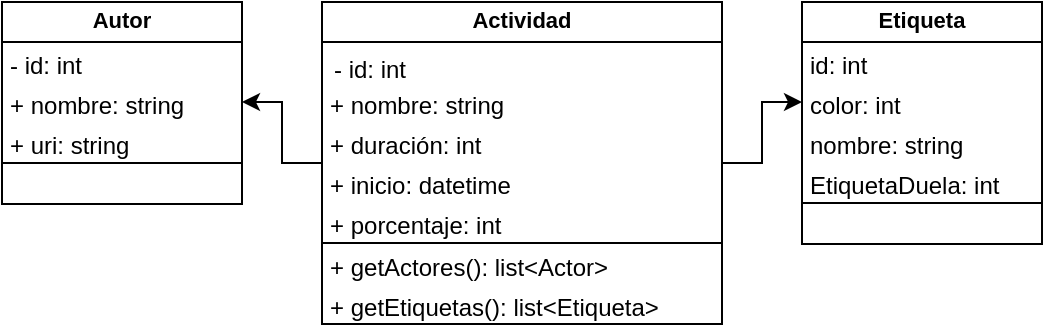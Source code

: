 <mxfile version="15.2.7" type="device"><diagram id="A7nVZpLKOJ8nXGE1pCge" name="Página-1"><mxGraphModel dx="443" dy="343" grid="1" gridSize="10" guides="1" tooltips="1" connect="1" arrows="1" fold="1" page="1" pageScale="1" pageWidth="827" pageHeight="1169" math="0" shadow="0"><root><mxCell id="0"/><mxCell id="1" parent="0"/><mxCell id="ap_nIIx0b0ZJ9wgXpa7f-1" value="Autor" style="swimlane;fontStyle=1;align=center;verticalAlign=top;childLayout=stackLayout;horizontal=1;startSize=20;horizontalStack=0;resizeParent=1;resizeParentMax=0;resizeLast=0;collapsible=1;marginBottom=0;fontSize=11;spacing=-2;" vertex="1" parent="1"><mxGeometry x="160" y="40" width="120" height="101" as="geometry"/></mxCell><mxCell id="ap_nIIx0b0ZJ9wgXpa7f-32" value="- id: int" style="text;strokeColor=none;fillColor=none;align=left;verticalAlign=top;spacingLeft=4;spacingRight=4;overflow=hidden;rotatable=0;points=[[0,0.5],[1,0.5]];portConstraint=eastwest;fontStyle=0;fontSize=12;spacing=0;" vertex="1" parent="ap_nIIx0b0ZJ9wgXpa7f-1"><mxGeometry y="20" width="120" height="20" as="geometry"/></mxCell><mxCell id="ap_nIIx0b0ZJ9wgXpa7f-34" value="+ nombre: string" style="text;strokeColor=none;fillColor=none;align=left;verticalAlign=top;spacingLeft=4;spacingRight=4;overflow=hidden;rotatable=0;points=[[0,0.5],[1,0.5]];portConstraint=eastwest;fontSize=12;spacing=0;" vertex="1" parent="ap_nIIx0b0ZJ9wgXpa7f-1"><mxGeometry y="40" width="120" height="20" as="geometry"/></mxCell><mxCell id="ap_nIIx0b0ZJ9wgXpa7f-33" value="+ uri: string" style="text;strokeColor=none;fillColor=none;align=left;verticalAlign=top;spacingLeft=4;spacingRight=4;overflow=hidden;rotatable=0;points=[[0,0.5],[1,0.5]];portConstraint=eastwest;fontSize=12;spacing=0;" vertex="1" parent="ap_nIIx0b0ZJ9wgXpa7f-1"><mxGeometry y="60" width="120" height="20" as="geometry"/></mxCell><mxCell id="ap_nIIx0b0ZJ9wgXpa7f-4" value="" style="line;strokeWidth=1;fillColor=none;align=left;verticalAlign=middle;spacingTop=-1;spacingLeft=3;spacingRight=3;rotatable=0;labelPosition=right;points=[];portConstraint=eastwest;" vertex="1" parent="ap_nIIx0b0ZJ9wgXpa7f-1"><mxGeometry y="80" width="120" height="1" as="geometry"/></mxCell><mxCell id="ap_nIIx0b0ZJ9wgXpa7f-5" value=" " style="text;strokeColor=none;fillColor=none;align=left;verticalAlign=top;spacingLeft=4;spacingRight=4;overflow=hidden;rotatable=0;points=[[0,0.5],[1,0.5]];portConstraint=eastwest;spacing=0;" vertex="1" parent="ap_nIIx0b0ZJ9wgXpa7f-1"><mxGeometry y="81" width="120" height="20" as="geometry"/></mxCell><mxCell id="ap_nIIx0b0ZJ9wgXpa7f-64" style="edgeStyle=orthogonalEdgeStyle;rounded=0;orthogonalLoop=1;jettySize=auto;html=1;entryX=1;entryY=0.5;entryDx=0;entryDy=0;" edge="1" parent="1" source="ap_nIIx0b0ZJ9wgXpa7f-13" target="ap_nIIx0b0ZJ9wgXpa7f-34"><mxGeometry relative="1" as="geometry"/></mxCell><mxCell id="ap_nIIx0b0ZJ9wgXpa7f-65" style="edgeStyle=orthogonalEdgeStyle;rounded=0;orthogonalLoop=1;jettySize=auto;html=1;entryX=0;entryY=0.5;entryDx=0;entryDy=0;" edge="1" parent="1" source="ap_nIIx0b0ZJ9wgXpa7f-13" target="ap_nIIx0b0ZJ9wgXpa7f-38"><mxGeometry relative="1" as="geometry"/></mxCell><mxCell id="ap_nIIx0b0ZJ9wgXpa7f-13" value="Actividad" style="swimlane;fontStyle=1;align=center;verticalAlign=top;childLayout=stackLayout;horizontal=1;startSize=20;horizontalStack=0;resizeParent=1;resizeParentMax=0;resizeLast=0;collapsible=1;marginBottom=0;fontSize=11;spacing=-2;" vertex="1" parent="1"><mxGeometry x="320" y="40" width="200" height="161" as="geometry"/></mxCell><mxCell id="ap_nIIx0b0ZJ9wgXpa7f-40" value="- id: int" style="text;strokeColor=none;fillColor=none;align=left;verticalAlign=top;spacingLeft=4;spacingRight=4;overflow=hidden;rotatable=0;points=[[0,0.5],[1,0.5]];portConstraint=eastwest;fontStyle=0;fontSize=12;" vertex="1" parent="ap_nIIx0b0ZJ9wgXpa7f-13"><mxGeometry y="20" width="200" height="20" as="geometry"/></mxCell><mxCell id="ap_nIIx0b0ZJ9wgXpa7f-41" value="+ nombre: string" style="text;strokeColor=none;fillColor=none;align=left;verticalAlign=top;spacingLeft=4;spacingRight=4;overflow=hidden;rotatable=0;points=[[0,0.5],[1,0.5]];portConstraint=eastwest;fontSize=12;spacing=0;" vertex="1" parent="ap_nIIx0b0ZJ9wgXpa7f-13"><mxGeometry y="40" width="200" height="20" as="geometry"/></mxCell><mxCell id="ap_nIIx0b0ZJ9wgXpa7f-43" value="+ duración: int" style="text;strokeColor=none;fillColor=none;align=left;verticalAlign=top;spacingLeft=4;spacingRight=4;overflow=hidden;rotatable=0;points=[[0,0.5],[1,0.5]];portConstraint=eastwest;fontSize=12;spacing=0;" vertex="1" parent="ap_nIIx0b0ZJ9wgXpa7f-13"><mxGeometry y="60" width="200" height="20" as="geometry"/></mxCell><mxCell id="ap_nIIx0b0ZJ9wgXpa7f-42" value="+ inicio: datetime" style="text;strokeColor=none;fillColor=none;align=left;verticalAlign=top;spacingLeft=4;spacingRight=4;overflow=hidden;rotatable=0;points=[[0,0.5],[1,0.5]];portConstraint=eastwest;fontSize=12;spacing=0;" vertex="1" parent="ap_nIIx0b0ZJ9wgXpa7f-13"><mxGeometry y="80" width="200" height="20" as="geometry"/></mxCell><mxCell id="ap_nIIx0b0ZJ9wgXpa7f-44" value="+ porcentaje: int" style="text;strokeColor=none;fillColor=none;align=left;verticalAlign=top;spacingLeft=4;spacingRight=4;overflow=hidden;rotatable=0;points=[[0,0.5],[1,0.5]];portConstraint=eastwest;fontSize=12;spacing=0;" vertex="1" parent="ap_nIIx0b0ZJ9wgXpa7f-13"><mxGeometry y="100" width="200" height="20" as="geometry"/></mxCell><mxCell id="ap_nIIx0b0ZJ9wgXpa7f-16" value="" style="line;strokeWidth=1;fillColor=none;align=left;verticalAlign=middle;spacingTop=-1;spacingLeft=3;spacingRight=3;rotatable=0;labelPosition=right;points=[];portConstraint=eastwest;" vertex="1" parent="ap_nIIx0b0ZJ9wgXpa7f-13"><mxGeometry y="120" width="200" height="1" as="geometry"/></mxCell><mxCell id="ap_nIIx0b0ZJ9wgXpa7f-61" value="+ getActores(): list&lt;Actor&gt;" style="text;strokeColor=none;fillColor=none;align=left;verticalAlign=top;spacingLeft=4;spacingRight=4;overflow=hidden;rotatable=0;points=[[0,0.5],[1,0.5]];portConstraint=eastwest;spacing=0;" vertex="1" parent="ap_nIIx0b0ZJ9wgXpa7f-13"><mxGeometry y="121" width="200" height="20" as="geometry"/></mxCell><mxCell id="ap_nIIx0b0ZJ9wgXpa7f-62" value="+ getEtiquetas(): list&lt;Etiqueta&gt;" style="text;strokeColor=none;fillColor=none;align=left;verticalAlign=top;spacingLeft=4;spacingRight=4;overflow=hidden;rotatable=0;points=[[0,0.5],[1,0.5]];portConstraint=eastwest;spacing=0;" vertex="1" parent="ap_nIIx0b0ZJ9wgXpa7f-13"><mxGeometry y="141" width="200" height="20" as="geometry"/></mxCell><mxCell id="ap_nIIx0b0ZJ9wgXpa7f-19" value="Etiqueta" style="swimlane;fontStyle=1;align=center;verticalAlign=top;childLayout=stackLayout;horizontal=1;startSize=20;horizontalStack=0;resizeParent=1;resizeParentMax=0;resizeLast=0;collapsible=1;marginBottom=0;fontSize=11;spacing=-2;" vertex="1" parent="1"><mxGeometry x="560" y="40" width="120" height="121" as="geometry"/></mxCell><mxCell id="ap_nIIx0b0ZJ9wgXpa7f-36" value="id: int" style="text;strokeColor=none;fillColor=none;align=left;verticalAlign=top;spacingLeft=4;spacingRight=4;overflow=hidden;rotatable=0;points=[[0,0.5],[1,0.5]];portConstraint=eastwest;fontStyle=0;fontSize=12;spacing=0;" vertex="1" parent="ap_nIIx0b0ZJ9wgXpa7f-19"><mxGeometry y="20" width="120" height="20" as="geometry"/></mxCell><mxCell id="ap_nIIx0b0ZJ9wgXpa7f-38" value="color: int" style="text;strokeColor=none;fillColor=none;align=left;verticalAlign=top;spacingLeft=4;spacingRight=4;overflow=hidden;rotatable=0;points=[[0,0.5],[1,0.5]];portConstraint=eastwest;fontSize=12;spacing=0;" vertex="1" parent="ap_nIIx0b0ZJ9wgXpa7f-19"><mxGeometry y="40" width="120" height="20" as="geometry"/></mxCell><mxCell id="ap_nIIx0b0ZJ9wgXpa7f-37" value="nombre: string" style="text;strokeColor=none;fillColor=none;align=left;verticalAlign=top;spacingLeft=4;spacingRight=4;overflow=hidden;rotatable=0;points=[[0,0.5],[1,0.5]];portConstraint=eastwest;fontSize=12;spacing=0;" vertex="1" parent="ap_nIIx0b0ZJ9wgXpa7f-19"><mxGeometry y="60" width="120" height="20" as="geometry"/></mxCell><mxCell id="ap_nIIx0b0ZJ9wgXpa7f-63" value="EtiquetaDuela: int" style="text;strokeColor=none;fillColor=none;align=left;verticalAlign=top;spacingLeft=4;spacingRight=4;overflow=hidden;rotatable=0;points=[[0,0.5],[1,0.5]];portConstraint=eastwest;fontSize=12;spacing=0;" vertex="1" parent="ap_nIIx0b0ZJ9wgXpa7f-19"><mxGeometry y="80" width="120" height="20" as="geometry"/></mxCell><mxCell id="ap_nIIx0b0ZJ9wgXpa7f-22" value="" style="line;strokeWidth=1;fillColor=none;align=left;verticalAlign=middle;spacingTop=-1;spacingLeft=3;spacingRight=3;rotatable=0;labelPosition=right;points=[];portConstraint=eastwest;" vertex="1" parent="ap_nIIx0b0ZJ9wgXpa7f-19"><mxGeometry y="100" width="120" height="1" as="geometry"/></mxCell><mxCell id="ap_nIIx0b0ZJ9wgXpa7f-23" value=" " style="text;strokeColor=none;fillColor=none;align=left;verticalAlign=top;spacingLeft=4;spacingRight=4;overflow=hidden;rotatable=0;points=[[0,0.5],[1,0.5]];portConstraint=eastwest;spacing=0;" vertex="1" parent="ap_nIIx0b0ZJ9wgXpa7f-19"><mxGeometry y="101" width="120" height="20" as="geometry"/></mxCell></root></mxGraphModel></diagram></mxfile>